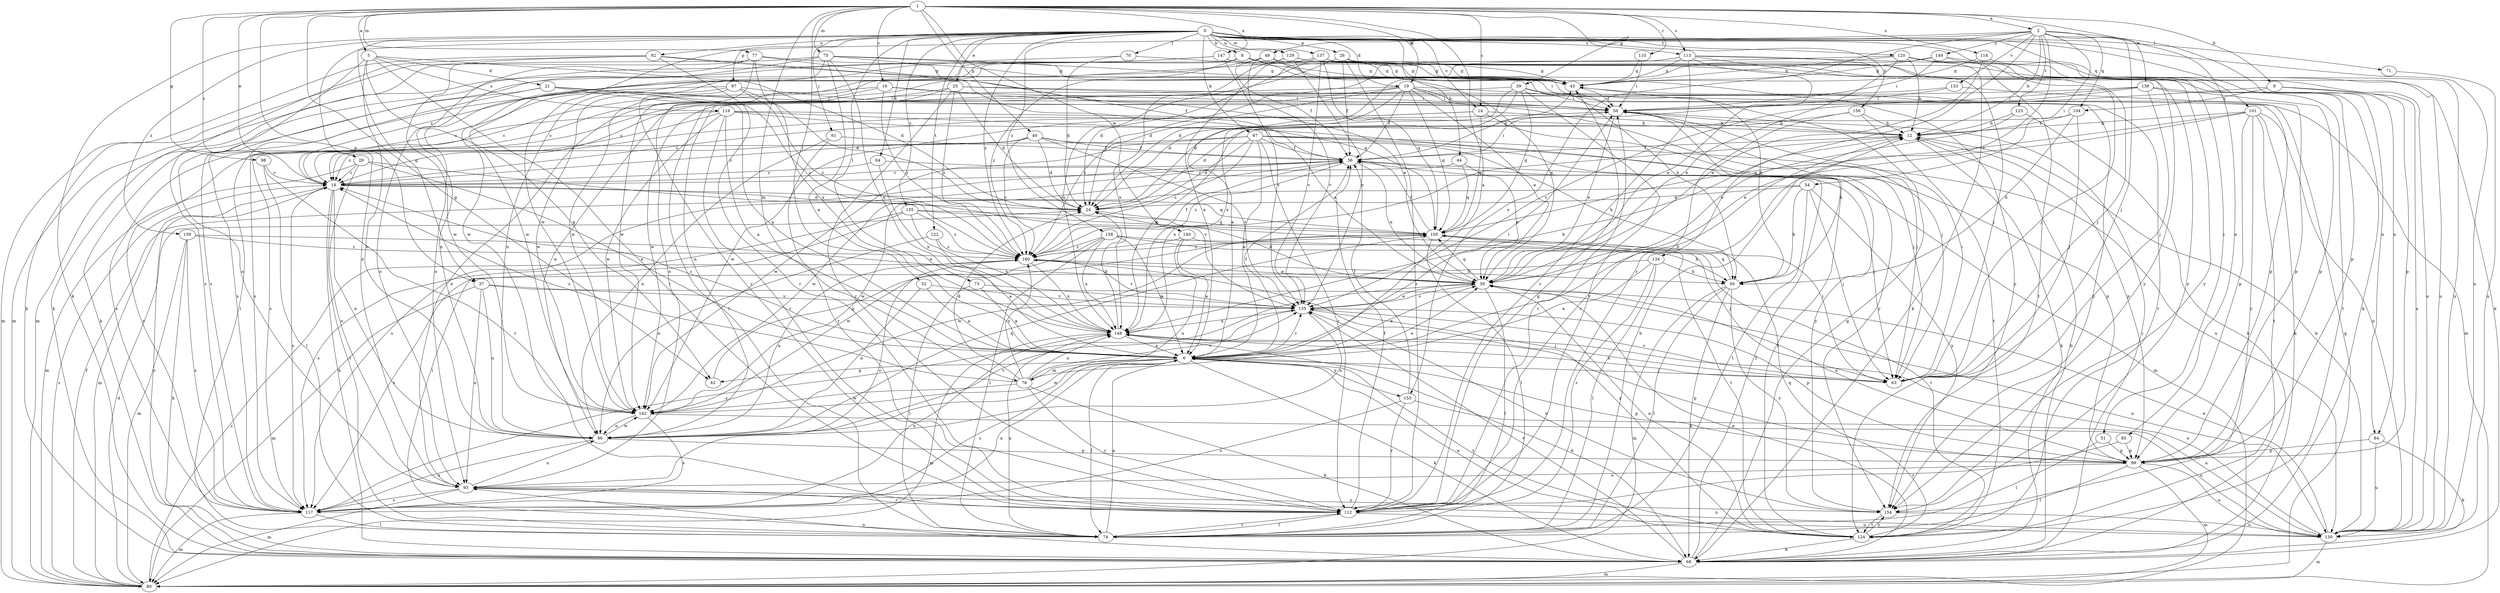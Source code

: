 strict digraph  {
0;
1;
2;
5;
6;
8;
9;
12;
14;
16;
18;
19;
21;
24;
25;
26;
29;
30;
36;
37;
39;
40;
42;
43;
44;
49;
50;
51;
52;
54;
56;
61;
63;
64;
67;
68;
70;
71;
73;
74;
75;
77;
78;
80;
84;
85;
86;
92;
93;
97;
98;
99;
101;
104;
105;
110;
112;
113;
114;
116;
117;
120;
122;
123;
124;
129;
130;
133;
134;
135;
137;
138;
140;
142;
147;
148;
149;
153;
154;
155;
156;
158;
159;
160;
0 -> 8  [label=b];
0 -> 14  [label=c];
0 -> 19  [label=d];
0 -> 25  [label=e];
0 -> 26  [label=e];
0 -> 37  [label=g];
0 -> 44  [label=h];
0 -> 51  [label=i];
0 -> 61  [label=j];
0 -> 64  [label=k];
0 -> 67  [label=k];
0 -> 68  [label=k];
0 -> 70  [label=l];
0 -> 71  [label=l];
0 -> 73  [label=l];
0 -> 84  [label=n];
0 -> 92  [label=o];
0 -> 93  [label=o];
0 -> 97  [label=p];
0 -> 101  [label=q];
0 -> 113  [label=s];
0 -> 120  [label=t];
0 -> 122  [label=t];
0 -> 129  [label=u];
0 -> 130  [label=u];
0 -> 137  [label=w];
0 -> 155  [label=z];
0 -> 156  [label=z];
0 -> 158  [label=z];
0 -> 159  [label=z];
0 -> 160  [label=z];
1 -> 2  [label=a];
1 -> 5  [label=a];
1 -> 6  [label=a];
1 -> 9  [label=b];
1 -> 14  [label=c];
1 -> 16  [label=c];
1 -> 18  [label=c];
1 -> 19  [label=d];
1 -> 29  [label=e];
1 -> 37  [label=g];
1 -> 39  [label=g];
1 -> 40  [label=g];
1 -> 42  [label=g];
1 -> 52  [label=i];
1 -> 75  [label=m];
1 -> 77  [label=m];
1 -> 78  [label=m];
1 -> 98  [label=p];
1 -> 110  [label=r];
1 -> 113  [label=s];
1 -> 114  [label=s];
1 -> 138  [label=w];
1 -> 140  [label=w];
1 -> 147  [label=x];
2 -> 12  [label=b];
2 -> 49  [label=h];
2 -> 54  [label=i];
2 -> 63  [label=j];
2 -> 84  [label=n];
2 -> 85  [label=n];
2 -> 104  [label=q];
2 -> 112  [label=r];
2 -> 123  [label=t];
2 -> 133  [label=v];
2 -> 134  [label=v];
2 -> 142  [label=w];
2 -> 149  [label=y];
2 -> 153  [label=y];
5 -> 21  [label=d];
5 -> 24  [label=d];
5 -> 42  [label=g];
5 -> 86  [label=n];
5 -> 93  [label=o];
5 -> 112  [label=r];
5 -> 116  [label=s];
6 -> 12  [label=b];
6 -> 18  [label=c];
6 -> 30  [label=e];
6 -> 36  [label=f];
6 -> 42  [label=g];
6 -> 56  [label=i];
6 -> 63  [label=j];
6 -> 68  [label=k];
6 -> 74  [label=l];
6 -> 78  [label=m];
6 -> 99  [label=p];
6 -> 117  [label=s];
6 -> 124  [label=t];
6 -> 135  [label=v];
6 -> 142  [label=w];
6 -> 153  [label=y];
8 -> 43  [label=g];
8 -> 50  [label=h];
8 -> 56  [label=i];
8 -> 86  [label=n];
8 -> 93  [label=o];
8 -> 142  [label=w];
8 -> 154  [label=y];
8 -> 160  [label=z];
9 -> 99  [label=p];
9 -> 104  [label=q];
9 -> 130  [label=u];
9 -> 135  [label=v];
12 -> 36  [label=f];
12 -> 68  [label=k];
12 -> 99  [label=p];
12 -> 148  [label=x];
14 -> 12  [label=b];
14 -> 18  [label=c];
14 -> 63  [label=j];
14 -> 105  [label=q];
14 -> 117  [label=s];
16 -> 18  [label=c];
16 -> 56  [label=i];
16 -> 63  [label=j];
16 -> 93  [label=o];
16 -> 160  [label=z];
18 -> 24  [label=d];
18 -> 68  [label=k];
18 -> 74  [label=l];
18 -> 80  [label=m];
18 -> 86  [label=n];
18 -> 105  [label=q];
18 -> 117  [label=s];
19 -> 6  [label=a];
19 -> 18  [label=c];
19 -> 30  [label=e];
19 -> 36  [label=f];
19 -> 56  [label=i];
19 -> 86  [label=n];
19 -> 105  [label=q];
19 -> 124  [label=t];
19 -> 154  [label=y];
19 -> 160  [label=z];
21 -> 6  [label=a];
21 -> 56  [label=i];
21 -> 68  [label=k];
21 -> 74  [label=l];
21 -> 160  [label=z];
24 -> 105  [label=q];
25 -> 24  [label=d];
25 -> 56  [label=i];
25 -> 74  [label=l];
25 -> 86  [label=n];
25 -> 99  [label=p];
25 -> 112  [label=r];
25 -> 160  [label=z];
26 -> 36  [label=f];
26 -> 43  [label=g];
26 -> 112  [label=r];
26 -> 130  [label=u];
26 -> 148  [label=x];
29 -> 6  [label=a];
29 -> 18  [label=c];
29 -> 80  [label=m];
29 -> 93  [label=o];
29 -> 135  [label=v];
30 -> 24  [label=d];
30 -> 74  [label=l];
30 -> 105  [label=q];
30 -> 117  [label=s];
30 -> 135  [label=v];
36 -> 18  [label=c];
36 -> 30  [label=e];
36 -> 43  [label=g];
36 -> 56  [label=i];
36 -> 80  [label=m];
36 -> 117  [label=s];
36 -> 142  [label=w];
36 -> 160  [label=z];
37 -> 80  [label=m];
37 -> 86  [label=n];
37 -> 93  [label=o];
37 -> 130  [label=u];
37 -> 135  [label=v];
39 -> 18  [label=c];
39 -> 24  [label=d];
39 -> 56  [label=i];
39 -> 80  [label=m];
39 -> 105  [label=q];
39 -> 112  [label=r];
39 -> 148  [label=x];
40 -> 18  [label=c];
40 -> 24  [label=d];
40 -> 36  [label=f];
40 -> 50  [label=h];
40 -> 117  [label=s];
40 -> 135  [label=v];
40 -> 160  [label=z];
42 -> 105  [label=q];
43 -> 56  [label=i];
44 -> 18  [label=c];
44 -> 30  [label=e];
44 -> 105  [label=q];
49 -> 30  [label=e];
49 -> 36  [label=f];
49 -> 43  [label=g];
49 -> 135  [label=v];
49 -> 142  [label=w];
50 -> 68  [label=k];
50 -> 74  [label=l];
50 -> 80  [label=m];
50 -> 105  [label=q];
50 -> 154  [label=y];
51 -> 74  [label=l];
51 -> 99  [label=p];
52 -> 6  [label=a];
52 -> 86  [label=n];
52 -> 135  [label=v];
54 -> 24  [label=d];
54 -> 50  [label=h];
54 -> 63  [label=j];
54 -> 74  [label=l];
54 -> 142  [label=w];
54 -> 154  [label=y];
56 -> 12  [label=b];
56 -> 30  [label=e];
56 -> 50  [label=h];
56 -> 63  [label=j];
56 -> 142  [label=w];
61 -> 36  [label=f];
61 -> 86  [label=n];
61 -> 112  [label=r];
63 -> 56  [label=i];
63 -> 135  [label=v];
63 -> 148  [label=x];
64 -> 18  [label=c];
64 -> 63  [label=j];
64 -> 148  [label=x];
67 -> 6  [label=a];
67 -> 18  [label=c];
67 -> 24  [label=d];
67 -> 36  [label=f];
67 -> 99  [label=p];
67 -> 112  [label=r];
67 -> 130  [label=u];
67 -> 142  [label=w];
67 -> 154  [label=y];
67 -> 160  [label=z];
68 -> 12  [label=b];
68 -> 18  [label=c];
68 -> 30  [label=e];
68 -> 36  [label=f];
68 -> 43  [label=g];
68 -> 56  [label=i];
68 -> 80  [label=m];
68 -> 93  [label=o];
68 -> 135  [label=v];
70 -> 24  [label=d];
70 -> 43  [label=g];
70 -> 80  [label=m];
71 -> 130  [label=u];
73 -> 6  [label=a];
73 -> 74  [label=l];
73 -> 135  [label=v];
74 -> 6  [label=a];
74 -> 12  [label=b];
74 -> 112  [label=r];
74 -> 148  [label=x];
75 -> 6  [label=a];
75 -> 36  [label=f];
75 -> 43  [label=g];
75 -> 50  [label=h];
75 -> 68  [label=k];
75 -> 86  [label=n];
75 -> 142  [label=w];
75 -> 148  [label=x];
77 -> 30  [label=e];
77 -> 43  [label=g];
77 -> 68  [label=k];
77 -> 93  [label=o];
77 -> 112  [label=r];
77 -> 148  [label=x];
78 -> 18  [label=c];
78 -> 24  [label=d];
78 -> 30  [label=e];
78 -> 68  [label=k];
78 -> 112  [label=r];
78 -> 135  [label=v];
78 -> 142  [label=w];
78 -> 148  [label=x];
78 -> 160  [label=z];
80 -> 18  [label=c];
80 -> 24  [label=d];
80 -> 36  [label=f];
80 -> 43  [label=g];
80 -> 160  [label=z];
84 -> 68  [label=k];
84 -> 99  [label=p];
84 -> 130  [label=u];
85 -> 99  [label=p];
85 -> 112  [label=r];
86 -> 99  [label=p];
86 -> 105  [label=q];
86 -> 117  [label=s];
86 -> 135  [label=v];
86 -> 142  [label=w];
92 -> 43  [label=g];
92 -> 80  [label=m];
92 -> 105  [label=q];
92 -> 112  [label=r];
92 -> 117  [label=s];
92 -> 142  [label=w];
93 -> 80  [label=m];
93 -> 86  [label=n];
93 -> 112  [label=r];
93 -> 117  [label=s];
93 -> 130  [label=u];
93 -> 154  [label=y];
97 -> 18  [label=c];
97 -> 24  [label=d];
97 -> 56  [label=i];
97 -> 117  [label=s];
97 -> 142  [label=w];
97 -> 160  [label=z];
98 -> 18  [label=c];
98 -> 74  [label=l];
98 -> 112  [label=r];
99 -> 30  [label=e];
99 -> 74  [label=l];
99 -> 80  [label=m];
99 -> 93  [label=o];
99 -> 130  [label=u];
101 -> 12  [label=b];
101 -> 30  [label=e];
101 -> 68  [label=k];
101 -> 99  [label=p];
101 -> 105  [label=q];
101 -> 124  [label=t];
101 -> 130  [label=u];
101 -> 154  [label=y];
104 -> 12  [label=b];
104 -> 24  [label=d];
104 -> 50  [label=h];
104 -> 63  [label=j];
105 -> 36  [label=f];
105 -> 74  [label=l];
105 -> 124  [label=t];
105 -> 142  [label=w];
105 -> 160  [label=z];
110 -> 43  [label=g];
110 -> 56  [label=i];
112 -> 36  [label=f];
112 -> 43  [label=g];
112 -> 56  [label=i];
112 -> 74  [label=l];
112 -> 130  [label=u];
113 -> 24  [label=d];
113 -> 30  [label=e];
113 -> 43  [label=g];
113 -> 63  [label=j];
113 -> 68  [label=k];
113 -> 93  [label=o];
113 -> 112  [label=r];
113 -> 154  [label=y];
114 -> 30  [label=e];
114 -> 43  [label=g];
114 -> 130  [label=u];
116 -> 6  [label=a];
116 -> 12  [label=b];
116 -> 18  [label=c];
116 -> 30  [label=e];
116 -> 112  [label=r];
116 -> 117  [label=s];
116 -> 142  [label=w];
116 -> 154  [label=y];
117 -> 6  [label=a];
117 -> 74  [label=l];
117 -> 80  [label=m];
117 -> 148  [label=x];
120 -> 12  [label=b];
120 -> 18  [label=c];
120 -> 30  [label=e];
120 -> 43  [label=g];
120 -> 63  [label=j];
120 -> 68  [label=k];
120 -> 124  [label=t];
122 -> 6  [label=a];
122 -> 86  [label=n];
122 -> 160  [label=z];
123 -> 12  [label=b];
123 -> 30  [label=e];
123 -> 68  [label=k];
124 -> 6  [label=a];
124 -> 30  [label=e];
124 -> 36  [label=f];
124 -> 68  [label=k];
124 -> 105  [label=q];
124 -> 154  [label=y];
124 -> 160  [label=z];
129 -> 6  [label=a];
129 -> 43  [label=g];
129 -> 135  [label=v];
129 -> 148  [label=x];
129 -> 154  [label=y];
130 -> 12  [label=b];
130 -> 30  [label=e];
130 -> 80  [label=m];
130 -> 148  [label=x];
133 -> 56  [label=i];
133 -> 99  [label=p];
133 -> 117  [label=s];
134 -> 6  [label=a];
134 -> 50  [label=h];
134 -> 74  [label=l];
134 -> 112  [label=r];
134 -> 117  [label=s];
135 -> 30  [label=e];
135 -> 63  [label=j];
135 -> 86  [label=n];
135 -> 99  [label=p];
135 -> 148  [label=x];
137 -> 24  [label=d];
137 -> 43  [label=g];
137 -> 99  [label=p];
137 -> 105  [label=q];
137 -> 117  [label=s];
137 -> 135  [label=v];
137 -> 154  [label=y];
138 -> 24  [label=d];
138 -> 56  [label=i];
138 -> 63  [label=j];
138 -> 99  [label=p];
138 -> 124  [label=t];
138 -> 142  [label=w];
140 -> 6  [label=a];
140 -> 86  [label=n];
140 -> 124  [label=t];
140 -> 160  [label=z];
142 -> 86  [label=n];
142 -> 117  [label=s];
142 -> 130  [label=u];
147 -> 43  [label=g];
147 -> 80  [label=m];
147 -> 130  [label=u];
147 -> 135  [label=v];
147 -> 142  [label=w];
148 -> 6  [label=a];
148 -> 12  [label=b];
148 -> 24  [label=d];
148 -> 68  [label=k];
148 -> 80  [label=m];
148 -> 99  [label=p];
149 -> 24  [label=d];
149 -> 43  [label=g];
149 -> 56  [label=i];
149 -> 63  [label=j];
149 -> 68  [label=k];
153 -> 36  [label=f];
153 -> 112  [label=r];
153 -> 117  [label=s];
153 -> 130  [label=u];
154 -> 124  [label=t];
154 -> 130  [label=u];
154 -> 135  [label=v];
155 -> 63  [label=j];
155 -> 74  [label=l];
155 -> 105  [label=q];
155 -> 117  [label=s];
155 -> 148  [label=x];
155 -> 160  [label=z];
156 -> 12  [label=b];
156 -> 112  [label=r];
156 -> 124  [label=t];
156 -> 148  [label=x];
158 -> 6  [label=a];
158 -> 50  [label=h];
158 -> 63  [label=j];
158 -> 74  [label=l];
158 -> 142  [label=w];
158 -> 148  [label=x];
158 -> 160  [label=z];
159 -> 30  [label=e];
159 -> 68  [label=k];
159 -> 80  [label=m];
159 -> 117  [label=s];
159 -> 160  [label=z];
160 -> 30  [label=e];
160 -> 36  [label=f];
160 -> 50  [label=h];
160 -> 86  [label=n];
160 -> 93  [label=o];
160 -> 135  [label=v];
160 -> 148  [label=x];
}
